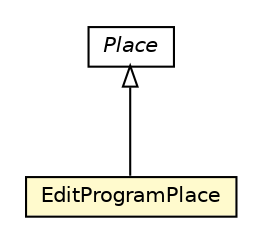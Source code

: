 #!/usr/local/bin/dot
#
# Class diagram 
# Generated by UMLGraph version 5.4 (http://www.umlgraph.org/)
#

digraph G {
	edge [fontname="Helvetica",fontsize=10,labelfontname="Helvetica",labelfontsize=10];
	node [fontname="Helvetica",fontsize=10,shape=plaintext];
	nodesep=0.25;
	ranksep=0.5;
	// hu.sch.kfc.client.place.EditProgramPlace
	c4159 [label=<<table title="hu.sch.kfc.client.place.EditProgramPlace" border="0" cellborder="1" cellspacing="0" cellpadding="2" port="p" bgcolor="lemonChiffon" href="./EditProgramPlace.html">
		<tr><td><table border="0" cellspacing="0" cellpadding="1">
<tr><td align="center" balign="center"> EditProgramPlace </td></tr>
		</table></td></tr>
		</table>>, URL="./EditProgramPlace.html", fontname="Helvetica", fontcolor="black", fontsize=10.0];
	//hu.sch.kfc.client.place.EditProgramPlace extends com.google.gwt.place.shared.Place
	c4235:p -> c4159:p [dir=back,arrowtail=empty];
	// com.google.gwt.place.shared.Place
	c4235 [label=<<table title="com.google.gwt.place.shared.Place" border="0" cellborder="1" cellspacing="0" cellpadding="2" port="p">
		<tr><td><table border="0" cellspacing="0" cellpadding="1">
<tr><td align="center" balign="center"><font face="Helvetica-Oblique"> Place </font></td></tr>
		</table></td></tr>
		</table>>, URL="null", fontname="Helvetica", fontcolor="black", fontsize=10.0];
}

